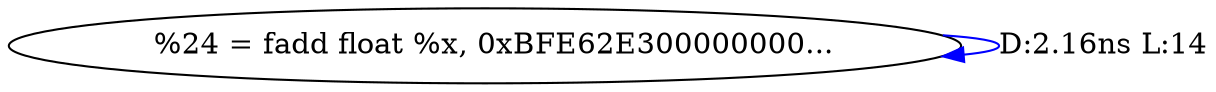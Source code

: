 digraph {
Node0x2546340[label="  %24 = fadd float %x, 0xBFE62E300000000..."];
Node0x2546340 -> Node0x2546340[label="D:2.16ns L:14",color=blue];
}
